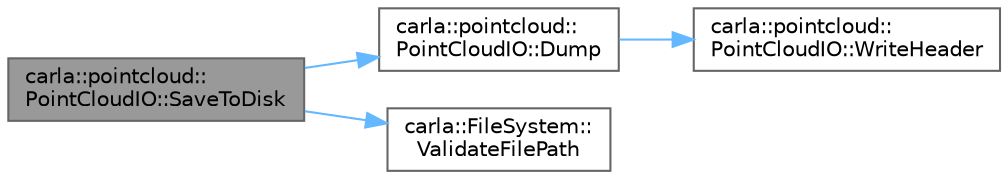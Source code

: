 digraph "carla::pointcloud::PointCloudIO::SaveToDisk"
{
 // INTERACTIVE_SVG=YES
 // LATEX_PDF_SIZE
  bgcolor="transparent";
  edge [fontname=Helvetica,fontsize=10,labelfontname=Helvetica,labelfontsize=10];
  node [fontname=Helvetica,fontsize=10,shape=box,height=0.2,width=0.4];
  rankdir="LR";
  Node1 [id="Node000001",label="carla::pointcloud::\lPointCloudIO::SaveToDisk",height=0.2,width=0.4,color="gray40", fillcolor="grey60", style="filled", fontcolor="black",tooltip=" "];
  Node1 -> Node2 [id="edge1_Node000001_Node000002",color="steelblue1",style="solid",tooltip=" "];
  Node2 [id="Node000002",label="carla::pointcloud::\lPointCloudIO::Dump",height=0.2,width=0.4,color="grey40", fillcolor="white", style="filled",URL="$d2/d02/classcarla_1_1pointcloud_1_1PointCloudIO.html#acdb01caa32e20e3f6169cd72d6f68837",tooltip=" "];
  Node2 -> Node3 [id="edge2_Node000002_Node000003",color="steelblue1",style="solid",tooltip=" "];
  Node3 [id="Node000003",label="carla::pointcloud::\lPointCloudIO::WriteHeader",height=0.2,width=0.4,color="grey40", fillcolor="white", style="filled",URL="$d2/d02/classcarla_1_1pointcloud_1_1PointCloudIO.html#a42e0425f9c812212c41d77c21ce2c314",tooltip=" "];
  Node1 -> Node4 [id="edge3_Node000001_Node000004",color="steelblue1",style="solid",tooltip=" "];
  Node4 [id="Node000004",label="carla::FileSystem::\lValidateFilePath",height=0.2,width=0.4,color="grey40", fillcolor="white", style="filled",URL="$d2/d21/classcarla_1_1FileSystem.html#a86e4a48162e4e44b0e199fb43229b500",tooltip="Convenient function to validate a path before creating a file."];
}
